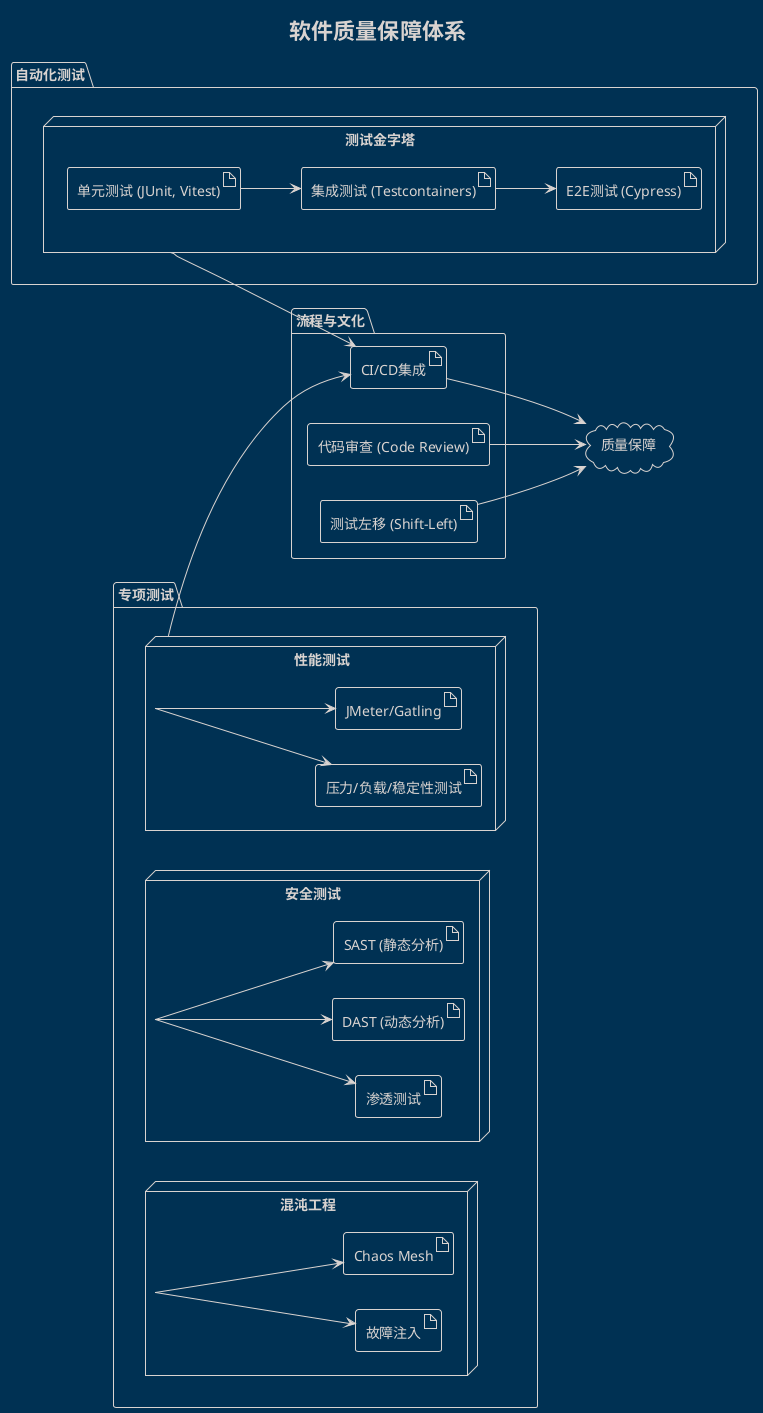 @startuml 测试策略概览

!theme blueprint

title 软件质量保障体系

left to right direction

package "自动化测试" {
  node "测试金字塔" as Pyramid {
    artifact "单元测试 (JUnit, Vitest)" as Unit
    artifact "集成测试 (Testcontainers)" as Integration
    artifact "E2E测试 (Cypress)" as E2E
    
    Unit --> Integration
    Integration --> E2E
  }
}

package "专项测试" {
    node "性能测试" as Perf {
        artifact "JMeter/Gatling" as PerfTool
        artifact "压力/负载/稳定性测试" as PerfType
    }
    node "安全测试" as Sec {
        artifact "SAST (静态分析)" as SAST
        artifact "DAST (动态分析)" as DAST
        artifact "渗透测试" as Pentest
    }
    node "混沌工程" as Chaos {
        artifact "Chaos Mesh" as ChaosTool
        artifact "故障注入" as FaultInjection
    }
    Perf --> PerfTool
    Perf --> PerfType
    Sec --> SAST
    Sec --> DAST
    Sec --> Pentest
    Chaos --> ChaosTool
    Chaos --> FaultInjection
}

package "流程与文化" {
    artifact "CI/CD集成" as CI
    artifact "代码审查 (Code Review)" as CR
    artifact "测试左移 (Shift-Left)" as ShiftLeft
}

cloud "质量保障" as QA

Pyramid --> CI
Perf --> CI
CI --> QA
CR --> QA
ShiftLeft --> QA

@enduml 